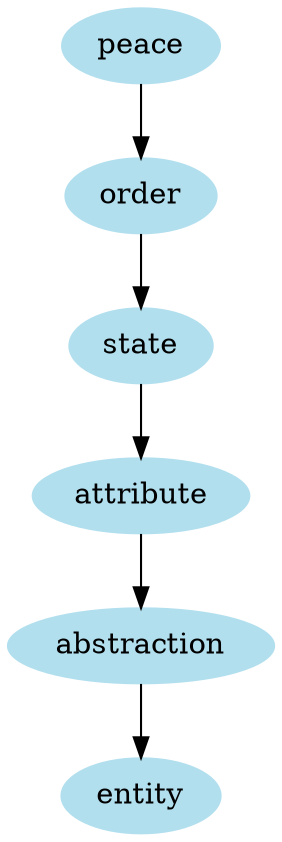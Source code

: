 digraph unix {
	node [color=lightblue2 style=filled]
	size="6,6"
	peace -> order
	order -> state
	state -> attribute
	attribute -> abstraction
	abstraction -> entity
}
